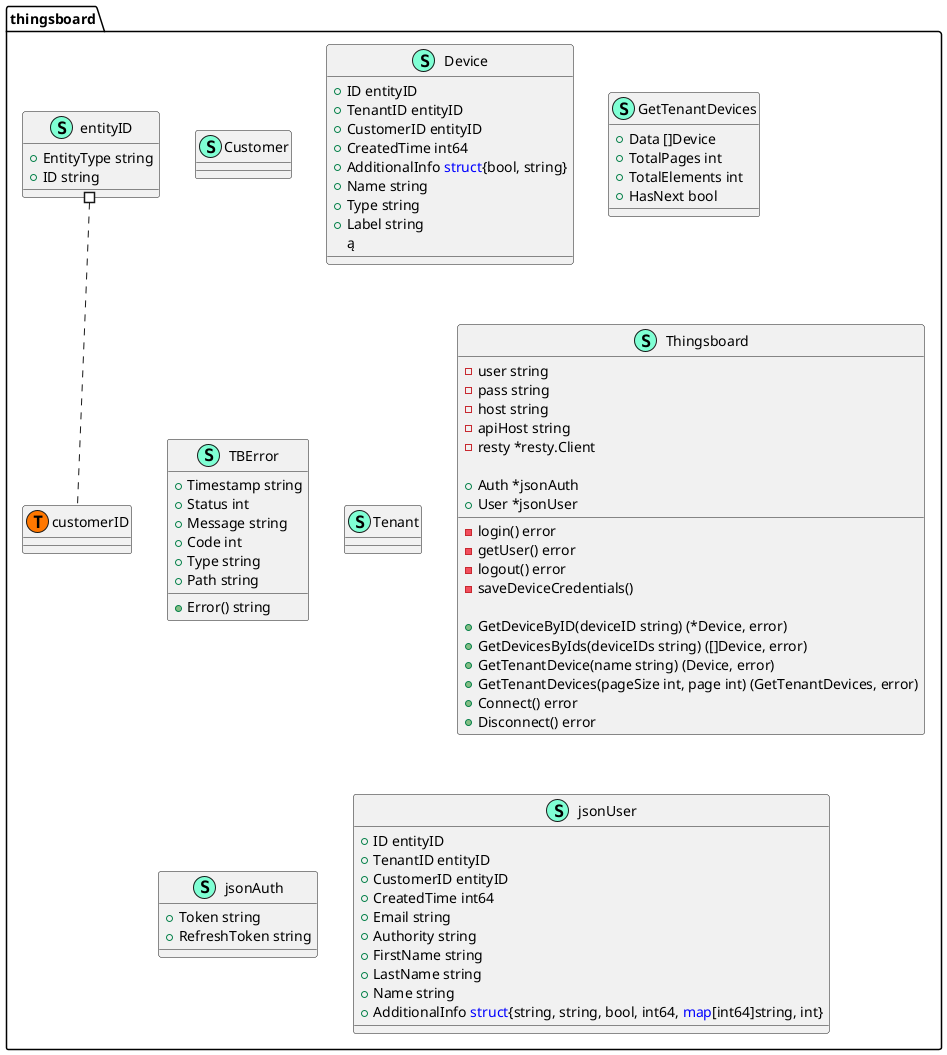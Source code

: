 @startuml
namespace thingsboard {
    class Customer << (S,Aquamarine) >> {
    }
    class Device << (S,Aquamarine) >> {
        + ID entityID
        + TenantID entityID
        + CustomerID entityID
        + CreatedTime int64
        + AdditionalInfo <font color=blue>struct</font>{bool, string}
        + Name string
        + Type string
        + Label string
ą
    }
    class GetTenantDevices << (S,Aquamarine) >> {
        + Data []Device
        + TotalPages int
        + TotalElements int
        + HasNext bool

    }
    class TBError << (S,Aquamarine) >> {
        + Timestamp string
        + Status int
        + Message string
        + Code int
        + Type string
        + Path string

        + Error() string

    }
    class Tenant << (S,Aquamarine) >> {
    }
    class Thingsboard << (S,Aquamarine) >> {
        - user string
        - pass string
        - host string
        - apiHost string
        - resty *resty.Client

        + Auth *jsonAuth
        + User *jsonUser

        - login() error
        - getUser() error
        - logout() error
        - saveDeviceCredentials() 

        + GetDeviceByID(deviceID string) (*Device, error)
        + GetDevicesByIds(deviceIDs string) ([]Device, error)
        + GetTenantDevice(name string) (Device, error)
        + GetTenantDevices(pageSize int, page int) (GetTenantDevices, error)
        + Connect() error
        + Disconnect() error

    }
    class entityID << (S,Aquamarine) >> {
        + EntityType string
        + ID string

    }
    class jsonAuth << (S,Aquamarine) >> {
        + Token string
        + RefreshToken string

    }
    class jsonUser << (S,Aquamarine) >> {
        + ID entityID
        + TenantID entityID
        + CustomerID entityID
        + CreatedTime int64
        + Email string
        + Authority string
        + FirstName string
        + LastName string
        + Name string
        + AdditionalInfo <font color=blue>struct</font>{string, string, bool, int64, <font color=blue>map</font>[int64]string, int}

    }
    class thingsboard.customerID << (T, #FF7700) >>  {
    }
}


"thingsboard.entityID" #.. "thingsboard.customerID"
@enduml
